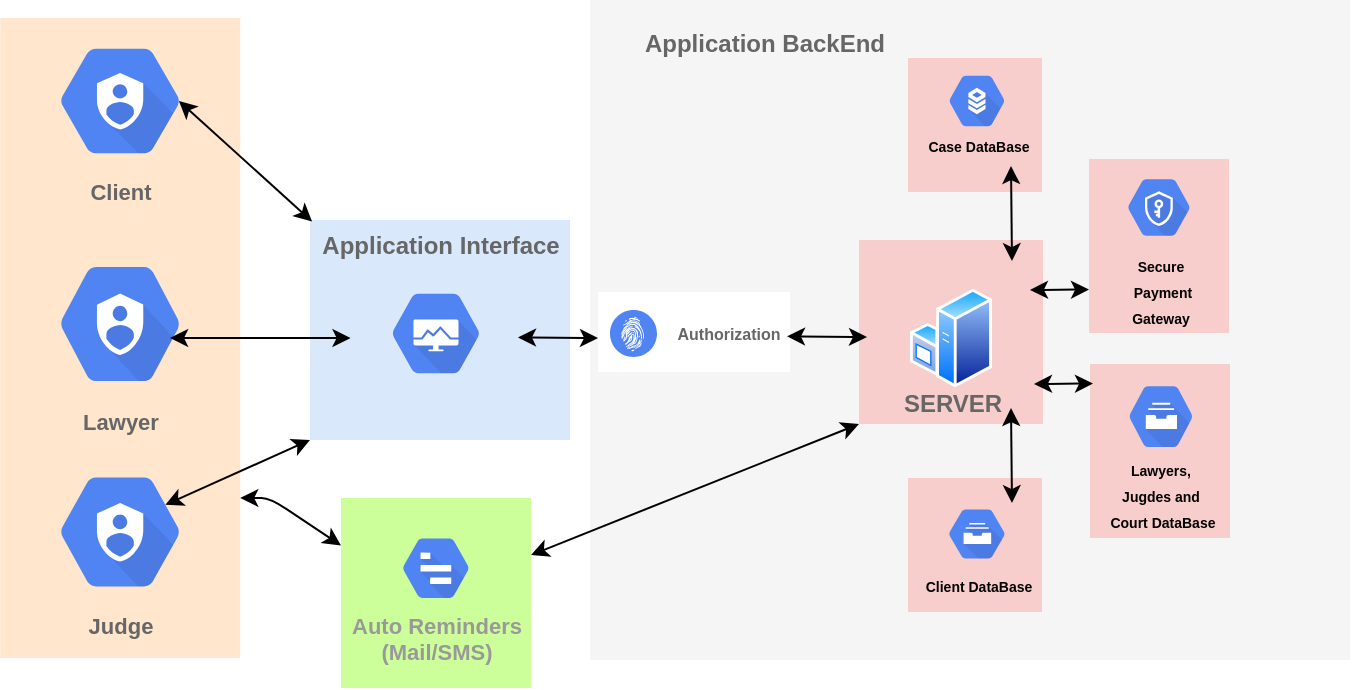 <mxfile version="12.4.3" type="device" pages="1"><diagram id="02hkpbnakAnpCd2DYaG4" name="Page-1"><mxGraphModel dx="877" dy="512" grid="1" gridSize="10" guides="1" tooltips="1" connect="1" arrows="1" fold="1" page="1" pageScale="1" pageWidth="850" pageHeight="1100" background="none" math="0" shadow="0"><root><mxCell id="0"/><mxCell id="1" parent="0"/><mxCell id="MpfQHbqvXKkg99C13i8z-86" value="" style="whiteSpace=wrap;html=1;aspect=fixed;labelBackgroundColor=none;fillColor=#CCFF99;fontSize=7;strokeColor=none;" parent="1" vertex="1"><mxGeometry x="265.5" y="480" width="95" height="95" as="geometry"/></mxCell><mxCell id="MpfQHbqvXKkg99C13i8z-36" value="" style="rounded=0;whiteSpace=wrap;html=1;labelBackgroundColor=none;fillColor=#f5f5f5;fontColor=#333333;strokeColor=none;" parent="1" vertex="1"><mxGeometry x="390" y="231" width="380" height="330" as="geometry"/></mxCell><mxCell id="MpfQHbqvXKkg99C13i8z-76" value="" style="rounded=0;whiteSpace=wrap;html=1;labelBackgroundColor=none;fillColor=#f8cecc;fontSize=8;strokeColor=none;" parent="1" vertex="1"><mxGeometry x="639.5" y="310.5" width="70" height="87" as="geometry"/></mxCell><mxCell id="MpfQHbqvXKkg99C13i8z-43" value="" style="rounded=0;whiteSpace=wrap;html=1;labelBackgroundColor=none;fillColor=#f8cecc;fontSize=8;strokeColor=none;" parent="1" vertex="1"><mxGeometry x="524.5" y="351" width="92" height="92" as="geometry"/></mxCell><mxCell id="MpfQHbqvXKkg99C13i8z-17" value="" style="rounded=0;whiteSpace=wrap;html=1;fillColor=#ffe6cc;strokeColor=none;" parent="1" vertex="1"><mxGeometry x="95.13" y="240" width="120" height="320" as="geometry"/></mxCell><mxCell id="MpfQHbqvXKkg99C13i8z-1" value="&lt;font color=&quot;#666666&quot;&gt;Lawyer&lt;/font&gt;" style="html=1;fillColor=#5184F3;strokeColor=none;verticalAlign=top;labelPosition=center;verticalLabelPosition=bottom;align=center;spacingTop=-6;fontSize=11;fontStyle=1;fontColor=#808080;shape=mxgraph.gcp2.hexIcon;prIcon=cloud_iam" parent="1" vertex="1"><mxGeometry x="110" y="351" width="90.26" height="84" as="geometry"/></mxCell><mxCell id="MpfQHbqvXKkg99C13i8z-3" value="Judge" style="html=1;fillColor=#5184F3;strokeColor=none;verticalAlign=top;labelPosition=center;verticalLabelPosition=bottom;align=center;spacingTop=-6;fontSize=11;fontStyle=1;fontColor=#666666;shape=mxgraph.gcp2.hexIcon;prIcon=cloud_iam" parent="1" vertex="1"><mxGeometry x="110" y="457" width="90.26" height="80" as="geometry"/></mxCell><mxCell id="MpfQHbqvXKkg99C13i8z-4" value="&lt;font color=&quot;#666666&quot;&gt;Client&lt;/font&gt;" style="html=1;fillColor=#5184F3;strokeColor=none;verticalAlign=top;labelPosition=center;verticalLabelPosition=bottom;align=center;spacingTop=-6;fontSize=11;fontStyle=1;fontColor=#CCCCCC;shape=mxgraph.gcp2.hexIcon;prIcon=cloud_iam;labelBackgroundColor=none;" parent="1" vertex="1"><mxGeometry x="110" y="243" width="90.26" height="77" as="geometry"/></mxCell><mxCell id="MpfQHbqvXKkg99C13i8z-19" value="" style="rounded=0;whiteSpace=wrap;html=1;fillColor=#dae8fc;strokeColor=none;" parent="1" vertex="1"><mxGeometry x="250" y="341" width="130" height="110" as="geometry"/></mxCell><mxCell id="MpfQHbqvXKkg99C13i8z-23" value="" style="html=1;fillColor=#5184F3;strokeColor=none;verticalAlign=top;labelPosition=center;verticalLabelPosition=bottom;align=center;spacingTop=-6;fontSize=11;fontStyle=1;fontColor=#999999;shape=mxgraph.gcp2.hexIcon;prIcon=cloud_deployment_manager;labelBackgroundColor=none;" parent="1" vertex="1"><mxGeometry x="280" y="368.5" width="66" height="58.5" as="geometry"/></mxCell><mxCell id="MpfQHbqvXKkg99C13i8z-24" value="&lt;b&gt;Application Interface&lt;/b&gt;" style="text;html=1;resizable=0;autosize=1;align=center;verticalAlign=middle;points=[];fillColor=none;strokeColor=none;rounded=0;labelBackgroundColor=none;fontColor=#666666;" parent="1" vertex="1"><mxGeometry x="250" y="344" width="130" height="20" as="geometry"/></mxCell><mxCell id="MpfQHbqvXKkg99C13i8z-30" value="" style="endArrow=classic;startArrow=classic;html=1;fontColor=#666666;exitX=0.776;exitY=0.583;exitDx=0;exitDy=0;exitPerimeter=0;" parent="1" edge="1" source="MpfQHbqvXKkg99C13i8z-1"><mxGeometry width="50" height="50" relative="1" as="geometry"><mxPoint x="210" y="400" as="sourcePoint"/><mxPoint x="270.26" y="400" as="targetPoint"/></mxGeometry></mxCell><mxCell id="MpfQHbqvXKkg99C13i8z-38" value="&lt;b&gt;Application BackEnd&lt;/b&gt;" style="text;html=1;resizable=0;autosize=1;align=center;verticalAlign=middle;points=[];fillColor=none;strokeColor=none;rounded=0;labelBackgroundColor=none;fontColor=#666666;" parent="1" vertex="1"><mxGeometry x="407" y="243" width="140" height="20" as="geometry"/></mxCell><mxCell id="MpfQHbqvXKkg99C13i8z-40" value="" style="group;fillColor=#ffffff;" parent="1" vertex="1" connectable="0"><mxGeometry x="394" y="377" width="96" height="40" as="geometry"/></mxCell><mxCell id="MpfQHbqvXKkg99C13i8z-37" value="" style="verticalLabelPosition=bottom;html=1;fillColor=#5184F3;verticalAlign=top;points=[[0.145,0.145,0],[0.856,0.145,0],[0.855,0.855,0],[0.145,0.855,0],[0.5,0,0], [1,0.5,0], [0.5,1,0],[0,0.5,0]];pointerEvents=1;align=center;shape=mxgraph.cisco_safe.capability.identity_authorization;labelBackgroundColor=none;fontColor=#666666;" parent="1" vertex="1"><mxGeometry x="400" y="386" width="23.5" height="23.5" as="geometry"/></mxCell><mxCell id="MpfQHbqvXKkg99C13i8z-39" value="&lt;b style=&quot;font-size: 8px;&quot;&gt;Authorization&lt;/b&gt;" style="text;html=1;resizable=0;autosize=1;align=center;verticalAlign=middle;points=[];fillColor=none;strokeColor=none;rounded=0;labelBackgroundColor=none;fontColor=#666666;fontSize=8;" parent="1" vertex="1"><mxGeometry x="423.5" y="388" width="70" height="20" as="geometry"/></mxCell><mxCell id="MpfQHbqvXKkg99C13i8z-41" value="" style="endArrow=classic;startArrow=classic;html=1;fontColor=#666666;" parent="1" edge="1"><mxGeometry width="50" height="50" relative="1" as="geometry"><mxPoint x="354" y="399.71" as="sourcePoint"/><mxPoint x="394" y="400.06" as="targetPoint"/></mxGeometry></mxCell><mxCell id="MpfQHbqvXKkg99C13i8z-42" value="" style="aspect=fixed;perimeter=ellipsePerimeter;html=1;align=center;shadow=0;dashed=0;spacingTop=3;image;image=img/lib/active_directory/windows_server.svg;labelBackgroundColor=none;fillColor=#ffffff;fontSize=8;fontColor=#666666;imageBackground=none;" parent="1" vertex="1"><mxGeometry x="550" y="375" width="41" height="50" as="geometry"/></mxCell><mxCell id="MpfQHbqvXKkg99C13i8z-46" value="" style="endArrow=classic;startArrow=classic;html=1;fontColor=#666666;" parent="1" edge="1"><mxGeometry width="50" height="50" relative="1" as="geometry"><mxPoint x="488.5" y="399.17" as="sourcePoint"/><mxPoint x="528.5" y="399.52" as="targetPoint"/></mxGeometry></mxCell><mxCell id="MpfQHbqvXKkg99C13i8z-47" value="&lt;b&gt;SERVER&lt;/b&gt;" style="text;html=1;resizable=0;autosize=1;align=center;verticalAlign=middle;points=[];fillColor=none;strokeColor=none;rounded=0;labelBackgroundColor=none;fontColor=#666666;" parent="1" vertex="1"><mxGeometry x="540.5" y="423" width="60" height="20" as="geometry"/></mxCell><mxCell id="MpfQHbqvXKkg99C13i8z-51" value="" style="rounded=0;whiteSpace=wrap;html=1;labelBackgroundColor=none;fillColor=#f8cecc;fontSize=8;strokeColor=none;" parent="1" vertex="1"><mxGeometry x="640" y="413" width="70" height="87" as="geometry"/></mxCell><mxCell id="MpfQHbqvXKkg99C13i8z-55" value="Auto Reminders&lt;br&gt;(Mail/SMS)" style="html=1;fillColor=#5184F3;strokeColor=none;verticalAlign=top;labelPosition=center;verticalLabelPosition=bottom;align=center;spacingTop=-6;fontSize=11;fontStyle=1;fontColor=#999999;shape=mxgraph.gcp2.hexIcon;prIcon=trace;labelBackgroundColor=none;" parent="1" vertex="1"><mxGeometry x="288" y="493.25" width="50" height="43.75" as="geometry"/></mxCell><mxCell id="MpfQHbqvXKkg99C13i8z-58" value="&lt;font style=&quot;font-size: 7px&quot;&gt;Lawyers,&lt;br&gt;Jugdes and&lt;br&gt;&amp;nbsp;Court DataBase&lt;/font&gt;" style="html=1;fillColor=#5184F3;strokeColor=none;verticalAlign=top;labelPosition=center;verticalLabelPosition=bottom;align=center;spacingTop=-8;fontSize=11;fontStyle=1;fontColor=#000000;shape=mxgraph.gcp2.hexIcon;prIcon=cloud_filestore;labelBackgroundColor=none;spacingBottom=-6;spacing=0;" parent="1" vertex="1"><mxGeometry x="651.58" y="417" width="47.83" height="44.62" as="geometry"/></mxCell><mxCell id="MpfQHbqvXKkg99C13i8z-65" value="" style="group" parent="1" vertex="1" connectable="0"><mxGeometry x="549" y="260" width="67" height="67" as="geometry"/></mxCell><mxCell id="MpfQHbqvXKkg99C13i8z-48" value="" style="rounded=0;whiteSpace=wrap;html=1;labelBackgroundColor=none;fillColor=#f8cecc;fontSize=8;strokeColor=none;" parent="MpfQHbqvXKkg99C13i8z-65" vertex="1"><mxGeometry width="67" height="67" as="geometry"/></mxCell><mxCell id="MpfQHbqvXKkg99C13i8z-56" value="Case DataBase" style="html=1;fillColor=#5184F3;strokeColor=none;verticalAlign=top;labelPosition=center;verticalLabelPosition=bottom;align=center;spacingTop=-6;fontSize=7;fontStyle=1;fontColor=#000000;shape=mxgraph.gcp2.hexIcon;prIcon=cloud_sql;labelBackgroundColor=none;" parent="MpfQHbqvXKkg99C13i8z-65" vertex="1"><mxGeometry x="13.63" y="3" width="41.74" height="37" as="geometry"/></mxCell><mxCell id="MpfQHbqvXKkg99C13i8z-53" value="" style="endArrow=classic;startArrow=classic;html=1;fontColor=#666666;entryX=0.75;entryY=0;entryDx=0;entryDy=0;" parent="1" edge="1"><mxGeometry width="50" height="50" relative="1" as="geometry"><mxPoint x="600.5" y="314" as="sourcePoint"/><mxPoint x="600.988" y="361.531" as="targetPoint"/></mxGeometry></mxCell><mxCell id="MpfQHbqvXKkg99C13i8z-75" value="" style="group" parent="1" vertex="1" connectable="0"><mxGeometry x="549" y="470" width="67" height="67" as="geometry"/></mxCell><mxCell id="MpfQHbqvXKkg99C13i8z-49" value="" style="rounded=0;whiteSpace=wrap;html=1;labelBackgroundColor=none;fillColor=#f8cecc;fontSize=8;strokeColor=none;" parent="MpfQHbqvXKkg99C13i8z-75" vertex="1"><mxGeometry width="67" height="67" as="geometry"/></mxCell><mxCell id="MpfQHbqvXKkg99C13i8z-57" value="&lt;font style=&quot;font-size: 7px&quot;&gt;Client DataBase&lt;/font&gt;" style="html=1;fillColor=#5184F3;strokeColor=none;verticalAlign=top;labelPosition=center;verticalLabelPosition=bottom;align=center;spacingTop=-6;fontSize=11;fontStyle=1;fontColor=#000000;shape=mxgraph.gcp2.hexIcon;prIcon=cloud_filestore;labelBackgroundColor=none;" parent="MpfQHbqvXKkg99C13i8z-75" vertex="1"><mxGeometry x="13.35" y="10" width="42.31" height="36" as="geometry"/></mxCell><mxCell id="MpfQHbqvXKkg99C13i8z-59" value="&lt;font style=&quot;font-size: 7px&quot;&gt;Secure&lt;br&gt;&amp;nbsp;Payment &lt;br&gt;Gateway&lt;/font&gt;" style="html=1;fillColor=#5184F3;strokeColor=none;verticalAlign=top;labelPosition=center;verticalLabelPosition=bottom;align=center;spacingTop=-6;fontSize=11;fontStyle=1;fontColor=#000000;shape=mxgraph.gcp2.hexIcon;prIcon=key_management_service;labelBackgroundColor=none;" parent="1" vertex="1"><mxGeometry x="651.09" y="314" width="46.82" height="41.5" as="geometry"/></mxCell><mxCell id="MpfQHbqvXKkg99C13i8z-77" value="" style="endArrow=classic;startArrow=classic;html=1;fontColor=#666666;entryX=0.75;entryY=0;entryDx=0;entryDy=0;" parent="1" edge="1"><mxGeometry width="50" height="50" relative="1" as="geometry"><mxPoint x="600.5" y="435" as="sourcePoint"/><mxPoint x="600.988" y="482.531" as="targetPoint"/></mxGeometry></mxCell><mxCell id="MpfQHbqvXKkg99C13i8z-79" value="" style="endArrow=classic;startArrow=classic;html=1;fontColor=#666666;exitX=0;exitY=0.75;exitDx=0;exitDy=0;" parent="1" source="MpfQHbqvXKkg99C13i8z-76" edge="1"><mxGeometry width="50" height="50" relative="1" as="geometry"><mxPoint x="610.5" y="324" as="sourcePoint"/><mxPoint x="610" y="376" as="targetPoint"/></mxGeometry></mxCell><mxCell id="MpfQHbqvXKkg99C13i8z-80" value="" style="endArrow=classic;startArrow=classic;html=1;fontColor=#666666;exitX=0;exitY=0.75;exitDx=0;exitDy=0;" parent="1" edge="1"><mxGeometry width="50" height="50" relative="1" as="geometry"><mxPoint x="641.5" y="422.75" as="sourcePoint"/><mxPoint x="612.0" y="423" as="targetPoint"/></mxGeometry></mxCell><mxCell id="MpfQHbqvXKkg99C13i8z-87" value="" style="endArrow=classic;startArrow=classic;html=1;fontColor=#666666;entryX=0;entryY=1;entryDx=0;entryDy=0;" parent="1" source="MpfQHbqvXKkg99C13i8z-86" target="MpfQHbqvXKkg99C13i8z-43" edge="1"><mxGeometry width="50" height="50" relative="1" as="geometry"><mxPoint x="498.5" y="409.17" as="sourcePoint"/><mxPoint x="538.5" y="409.52" as="targetPoint"/></mxGeometry></mxCell><mxCell id="MpfQHbqvXKkg99C13i8z-90" value="" style="endArrow=classic;startArrow=classic;html=1;fontColor=#666666;entryX=0;entryY=0.25;entryDx=0;entryDy=0;exitX=1;exitY=0.75;exitDx=0;exitDy=0;" parent="1" source="MpfQHbqvXKkg99C13i8z-17" target="MpfQHbqvXKkg99C13i8z-86" edge="1"><mxGeometry width="50" height="50" relative="1" as="geometry"><mxPoint x="230" y="450" as="sourcePoint"/><mxPoint x="280.26" y="410" as="targetPoint"/><Array as="points"><mxPoint x="230" y="480"/></Array></mxGeometry></mxCell><mxCell id="-gShmgnRcNrkAjydjAI6-1" value="" style="endArrow=classic;startArrow=classic;html=1;fontColor=#666666;entryX=0.008;entryY=-0.113;entryDx=0;entryDy=0;entryPerimeter=0;exitX=0.825;exitY=0.5;exitDx=0;exitDy=0;exitPerimeter=0;" edge="1" parent="1" source="MpfQHbqvXKkg99C13i8z-4" target="MpfQHbqvXKkg99C13i8z-24"><mxGeometry width="50" height="50" relative="1" as="geometry"><mxPoint x="200.26" y="300" as="sourcePoint"/><mxPoint x="260.52" y="300" as="targetPoint"/></mxGeometry></mxCell><mxCell id="-gShmgnRcNrkAjydjAI6-2" value="" style="endArrow=classic;startArrow=classic;html=1;fontColor=#666666;entryX=0.75;entryY=0.33;entryDx=0;entryDy=0;entryPerimeter=0;exitX=0;exitY=1;exitDx=0;exitDy=0;" edge="1" parent="1" source="MpfQHbqvXKkg99C13i8z-19" target="MpfQHbqvXKkg99C13i8z-3"><mxGeometry width="50" height="50" relative="1" as="geometry"><mxPoint x="230" y="420" as="sourcePoint"/><mxPoint x="290.26" y="420" as="targetPoint"/></mxGeometry></mxCell></root></mxGraphModel></diagram></mxfile>